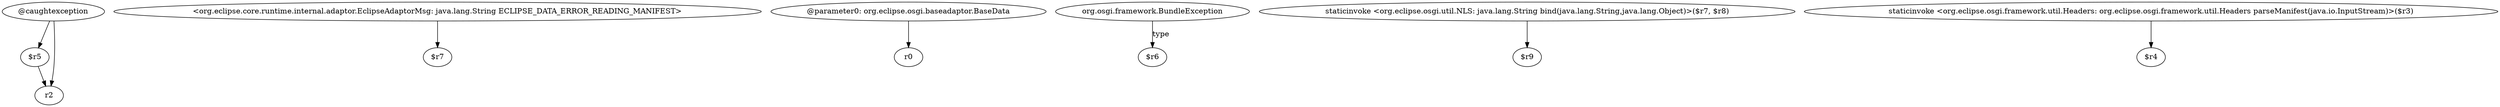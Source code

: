 digraph g {
0[label="@caughtexception"]
1[label="$r5"]
0->1[label=""]
2[label="r2"]
1->2[label=""]
3[label="<org.eclipse.core.runtime.internal.adaptor.EclipseAdaptorMsg: java.lang.String ECLIPSE_DATA_ERROR_READING_MANIFEST>"]
4[label="$r7"]
3->4[label=""]
5[label="@parameter0: org.eclipse.osgi.baseadaptor.BaseData"]
6[label="r0"]
5->6[label=""]
7[label="org.osgi.framework.BundleException"]
8[label="$r6"]
7->8[label="type"]
0->2[label=""]
9[label="staticinvoke <org.eclipse.osgi.util.NLS: java.lang.String bind(java.lang.String,java.lang.Object)>($r7, $r8)"]
10[label="$r9"]
9->10[label=""]
11[label="staticinvoke <org.eclipse.osgi.framework.util.Headers: org.eclipse.osgi.framework.util.Headers parseManifest(java.io.InputStream)>($r3)"]
12[label="$r4"]
11->12[label=""]
}